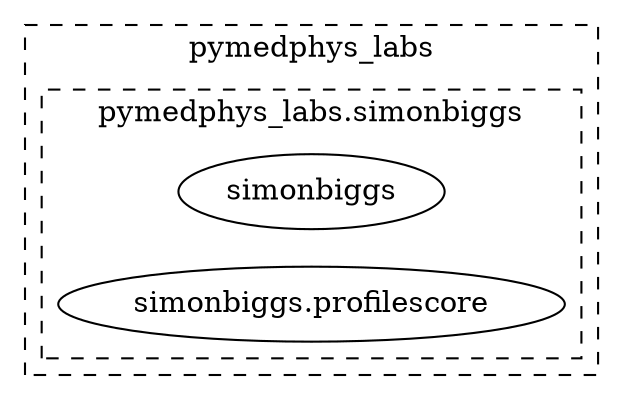 strict digraph  {
    rankdir = LR;

    subgraph cluster_0 {
        
        label = "pymedphys_labs";
        style = dashed;

        subgraph cluster_1 {
            { rank = same; "pymedphys_labs.simonbiggs"; "pymedphys_labs.simonbiggs.profilescore"; }

            label = "pymedphys_labs.simonbiggs"
        }
    }

    "pymedphys_labs.simonbiggs.profilescore" [label="simonbiggs.profilescore"];
    "pymedphys_labs.simonbiggs" [label="simonbiggs"];

}
